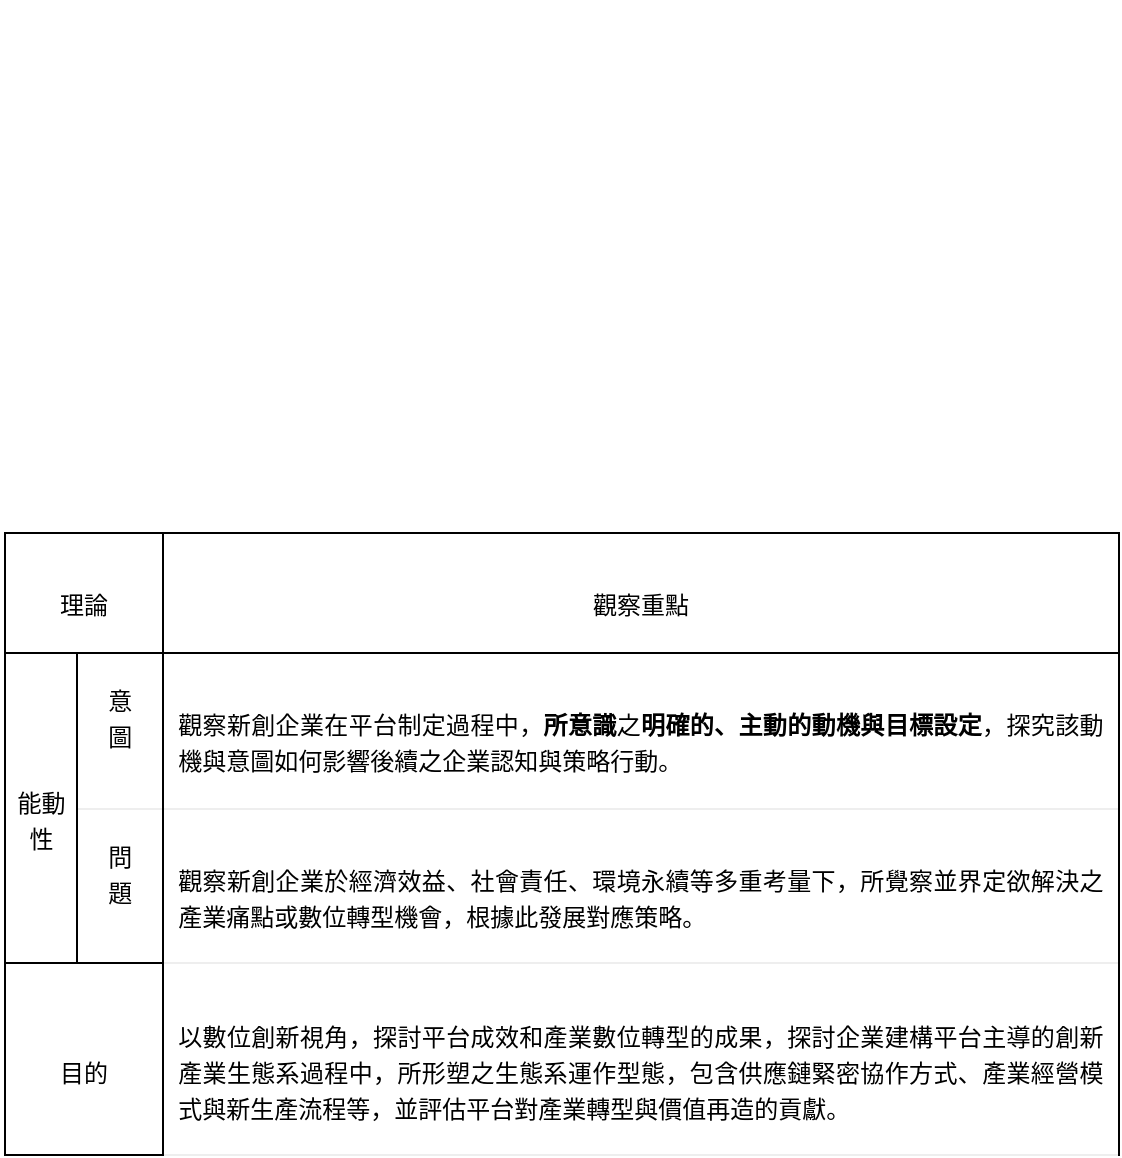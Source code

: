 <mxfile version="26.2.14">
  <diagram name="第1頁" id="z9Y-VIugHpWD9IT3PFwi">
    <mxGraphModel dx="2641" dy="1643" grid="1" gridSize="10" guides="1" tooltips="1" connect="1" arrows="1" fold="1" page="1" pageScale="1" pageWidth="1169" pageHeight="827" math="0" shadow="0">
      <root>
        <mxCell id="0" />
        <mxCell id="1" parent="0" />
        <mxCell id="xAfZzHrXT0KWbqm_I0p1-2" value="&lt;table class=&quot;MsoTableGrid&quot; border=&quot;1&quot; cellspacing=&quot;0&quot; cellpadding=&quot;0&quot; style=&quot;border-collapse:collapse;border:none;mso-border-alt:solid windowtext .5pt;&#xa; mso-yfti-tbllook:1184;mso-padding-alt:0cm 5.4pt 0cm 5.4pt&quot;&gt;&#xa; &lt;tbody&gt;&lt;tr style=&quot;mso-yfti-irow:0;mso-yfti-firstrow:yes&quot;&gt;&#xa;  &lt;td width=&quot;56&quot; colspan=&quot;2&quot; style=&quot;width:42.3pt;border:solid windowtext 1.0pt;&#xa;  mso-border-alt:solid windowtext .5pt;padding:0cm 5.4pt 0cm 5.4pt&quot;&gt;&#xa;  &lt;p class=&quot;MsoNormal&quot; align=&quot;center&quot; style=&quot;margin-bottom:0cm;text-align:center;&#xa;  text-indent:0cm;mso-char-indent-count:0;line-height:normal&quot;&gt;&lt;span style=&quot;font-family:標楷體&quot;&gt;理論&lt;/span&gt;&lt;span lang=&quot;EN-US&quot;&gt;&lt;/span&gt;&lt;/p&gt;&#xa;  &lt;/td&gt;&#xa;  &lt;td width=&quot;497&quot; valign=&quot;bottom&quot; style=&quot;width:372.5pt;border:solid windowtext 1.0pt;&#xa;  border-left:none;mso-border-left-alt:solid windowtext .5pt;mso-border-alt:&#xa;  solid windowtext .5pt;padding:0cm 5.4pt 0cm 5.4pt&quot;&gt;&#xa;  &lt;p class=&quot;MsoNormal&quot; align=&quot;center&quot; style=&quot;margin-bottom:0cm;text-align:center;&#xa;  text-indent:0cm;mso-char-indent-count:0;line-height:normal&quot;&gt;&lt;span style=&quot;font-family:標楷體&quot;&gt;觀察重點&lt;/span&gt;&lt;span lang=&quot;EN-US&quot;&gt;&lt;/span&gt;&lt;/p&gt;&#xa;  &lt;/td&gt;&#xa; &lt;/tr&gt;&#xa; &lt;tr style=&quot;mso-yfti-irow:1;page-break-inside:avoid;height:2.0cm&quot;&gt;&#xa;  &lt;td width=&quot;37&quot; rowspan=&quot;2&quot; style=&quot;width:27.95pt;border:solid windowtext 1.0pt;&#xa;  border-top:none;mso-border-top-alt:solid windowtext .5pt;mso-border-alt:solid windowtext .5pt;&#xa;  padding:0cm 5.4pt 0cm 5.4pt;height:2.0cm&quot;&gt;&#xa;  &lt;p class=&quot;MsoNormal&quot; align=&quot;center&quot; style=&quot;margin-bottom:0cm;text-align:center;&#xa;  text-indent:0cm;mso-char-indent-count:0;line-height:normal&quot;&gt;&lt;span style=&quot;font-family:標楷體&quot;&gt;能動性&lt;/span&gt;&lt;span lang=&quot;EN-US&quot;&gt;&lt;/span&gt;&lt;/p&gt;&#xa;  &lt;/td&gt;&#xa;  &lt;td width=&quot;19&quot; style=&quot;width:14.35pt;border-top:none;border-left:none;&#xa;  border-bottom:solid windowtext 1.0pt;border-right:solid windowtext 1.0pt;&#xa;  mso-border-top-alt:solid windowtext .5pt;mso-border-left-alt:solid windowtext .5pt;&#xa;  mso-border-alt:solid windowtext .5pt;padding:0cm 5.4pt 0cm 5.4pt;layout-flow:&#xa;  vertical-ideographic;height:2.0cm&quot;&gt;&#xa;  &lt;p class=&quot;MsoNormal&quot; align=&quot;center&quot; style=&quot;margin-top:0cm;margin-right:5.65pt;&#xa;  margin-bottom:0cm;margin-left:5.65pt;text-align:center;text-indent:0cm;&#xa;  mso-char-indent-count:0;line-height:normal&quot;&gt;&lt;span style=&quot;font-family:標楷體&quot;&gt;意圖&lt;/span&gt;&lt;b&gt;&lt;span lang=&quot;EN-US&quot;&gt;&lt;/span&gt;&lt;/b&gt;&lt;/p&gt;&#xa;  &lt;/td&gt;&#xa;  &lt;td width=&quot;497&quot; style=&quot;width:372.5pt;border-top:none;border-left:none;&#xa;  border-bottom:solid windowtext 1.0pt;border-right:solid windowtext 1.0pt;&#xa;  mso-border-top-alt:solid windowtext .5pt;mso-border-left-alt:solid windowtext .5pt;&#xa;  mso-border-alt:solid windowtext .5pt;padding:0cm 5.4pt 0cm 5.4pt;height:2.0cm&quot;&gt;&#xa;  &lt;p class=&quot;MsoNormal&quot; style=&quot;margin-bottom:0cm;text-align:justify;text-justify:&#xa;  inter-ideograph;text-indent:0cm;mso-char-indent-count:0;line-height:normal&quot;&gt;&lt;span style=&quot;font-family:標楷體;mso-ascii-font-family:&amp;quot;Times New Roman&amp;quot;;mso-hansi-font-family:&#xa;  &amp;quot;Times New Roman&amp;quot;&quot;&gt;觀察新創企業在平台制定過程中，&lt;b&gt;所意識&lt;/b&gt;之&lt;b&gt;明確的、主動的動機與目標設定&lt;/b&gt;，探究該動機與意圖如何影響後續之企業認知與策略行動。&lt;/span&gt;&lt;span lang=&quot;EN-US&quot;&gt;&lt;/span&gt;&lt;/p&gt;&#xa;  &lt;/td&gt;&#xa; &lt;/tr&gt;&#xa; &lt;tr style=&quot;mso-yfti-irow:2;page-break-inside:avoid;height:2.0cm&quot;&gt;&#xa;  &lt;td width=&quot;19&quot; style=&quot;width:14.35pt;border-top:none;border-left:none;&#xa;  border-bottom:solid windowtext 1.0pt;border-right:solid windowtext 1.0pt;&#xa;  mso-border-top-alt:solid windowtext .5pt;mso-border-left-alt:solid windowtext .5pt;&#xa;  mso-border-alt:solid windowtext .5pt;padding:0cm 5.4pt 0cm 5.4pt;layout-flow:&#xa;  vertical-ideographic;height:2.0cm&quot;&gt;&#xa;  &lt;p class=&quot;MsoNormal&quot; align=&quot;center&quot; style=&quot;margin-top:0cm;margin-right:5.65pt;&#xa;  margin-bottom:0cm;margin-left:5.65pt;text-align:center;text-indent:0cm;&#xa;  mso-char-indent-count:0;line-height:normal&quot;&gt;&lt;span style=&quot;font-family:標楷體&quot;&gt;問題&lt;/span&gt;&lt;span lang=&quot;EN-US&quot;&gt;&lt;/span&gt;&lt;/p&gt;&#xa;  &lt;/td&gt;&#xa;  &lt;td width=&quot;497&quot; style=&quot;width:372.5pt;border-top:none;border-left:none;&#xa;  border-bottom:solid windowtext 1.0pt;border-right:solid windowtext 1.0pt;&#xa;  mso-border-top-alt:solid windowtext .5pt;mso-border-left-alt:solid windowtext .5pt;&#xa;  mso-border-alt:solid windowtext .5pt;padding:0cm 5.4pt 0cm 5.4pt;height:2.0cm&quot;&gt;&#xa;  &lt;p class=&quot;MsoNormal&quot; style=&quot;margin-bottom:0cm;text-align:justify;text-justify:&#xa;  inter-ideograph;text-indent:0cm;mso-char-indent-count:0;line-height:normal&quot;&gt;&lt;span style=&quot;font-family:標楷體;mso-ascii-font-family:&amp;quot;Times New Roman&amp;quot;;mso-hansi-font-family:&#xa;  &amp;quot;Times New Roman&amp;quot;&quot;&gt;觀察新創企業於經濟效益、社會責任、環境永續等多重考量下，所覺察並界定欲解決之產業痛點或數位轉型機會，根據此發展對應策略。&lt;/span&gt;&lt;span lang=&quot;EN-US&quot;&gt;&lt;/span&gt;&lt;/p&gt;&#xa;  &lt;/td&gt;&#xa; &lt;/tr&gt;&#xa; &lt;tr style=&quot;mso-yfti-irow:3;mso-yfti-lastrow:yes&quot;&gt;&#xa;  &lt;td width=&quot;56&quot; colspan=&quot;2&quot; style=&quot;width:42.3pt;border:solid windowtext 1.0pt;&#xa;  border-top:none;mso-border-top-alt:solid windowtext .5pt;mso-border-alt:solid windowtext .5pt;&#xa;  padding:0cm 5.4pt 0cm 5.4pt&quot;&gt;&#xa;  &lt;p class=&quot;MsoNormal&quot; align=&quot;center&quot; style=&quot;margin-bottom:0cm;text-align:center;&#xa;  text-indent:0cm;mso-char-indent-count:0;line-height:normal&quot;&gt;&lt;span style=&quot;font-family:標楷體&quot;&gt;目的&lt;/span&gt;&lt;span lang=&quot;EN-US&quot;&gt;&lt;/span&gt;&lt;/p&gt;&#xa;  &lt;/td&gt;&#xa;  &lt;td width=&quot;497&quot; style=&quot;width:372.5pt;border-top:none;border-left:none;&#xa;  border-bottom:solid windowtext 1.0pt;border-right:solid windowtext 1.0pt;&#xa;  mso-border-top-alt:solid windowtext .5pt;mso-border-left-alt:solid windowtext .5pt;&#xa;  mso-border-alt:solid windowtext .5pt;padding:0cm 5.4pt 0cm 5.4pt&quot;&gt;&#xa;  &lt;p class=&quot;MsoNormal&quot; style=&quot;margin-bottom:0cm;text-align:justify;text-justify:&#xa;  inter-ideograph;text-indent:0cm;mso-char-indent-count:0;line-height:normal;&#xa;  mso-pagination:widow-orphan&quot;&gt;&lt;span style=&quot;font-family:標楷體;mso-ascii-font-family:&#xa;  &amp;quot;Times New Roman&amp;quot;;mso-hansi-font-family:&amp;quot;Times New Roman&amp;quot;&quot;&gt;以數位創新視角，探討平台成效和產業數位轉型的成果，探討企業建構平台主導的創新產業生態系過程中，所形塑之生態系運作型態，包含供應鏈緊密協作方式、產業經營模式與新生產流程等，並評估平台對產業轉型與價值再造的貢獻。&lt;/span&gt;&lt;span lang=&quot;EN-US&quot;&gt;&lt;/span&gt;&lt;/p&gt;&#xa;  &lt;/td&gt;&#xa; &lt;/tr&gt;&#xa;&lt;/tbody&gt;&lt;/table&gt;" style="text;whiteSpace=wrap;html=1;" vertex="1" parent="1">
          <mxGeometry x="-100" y="-220" width="560" height="300" as="geometry" />
        </mxCell>
      </root>
    </mxGraphModel>
  </diagram>
</mxfile>
